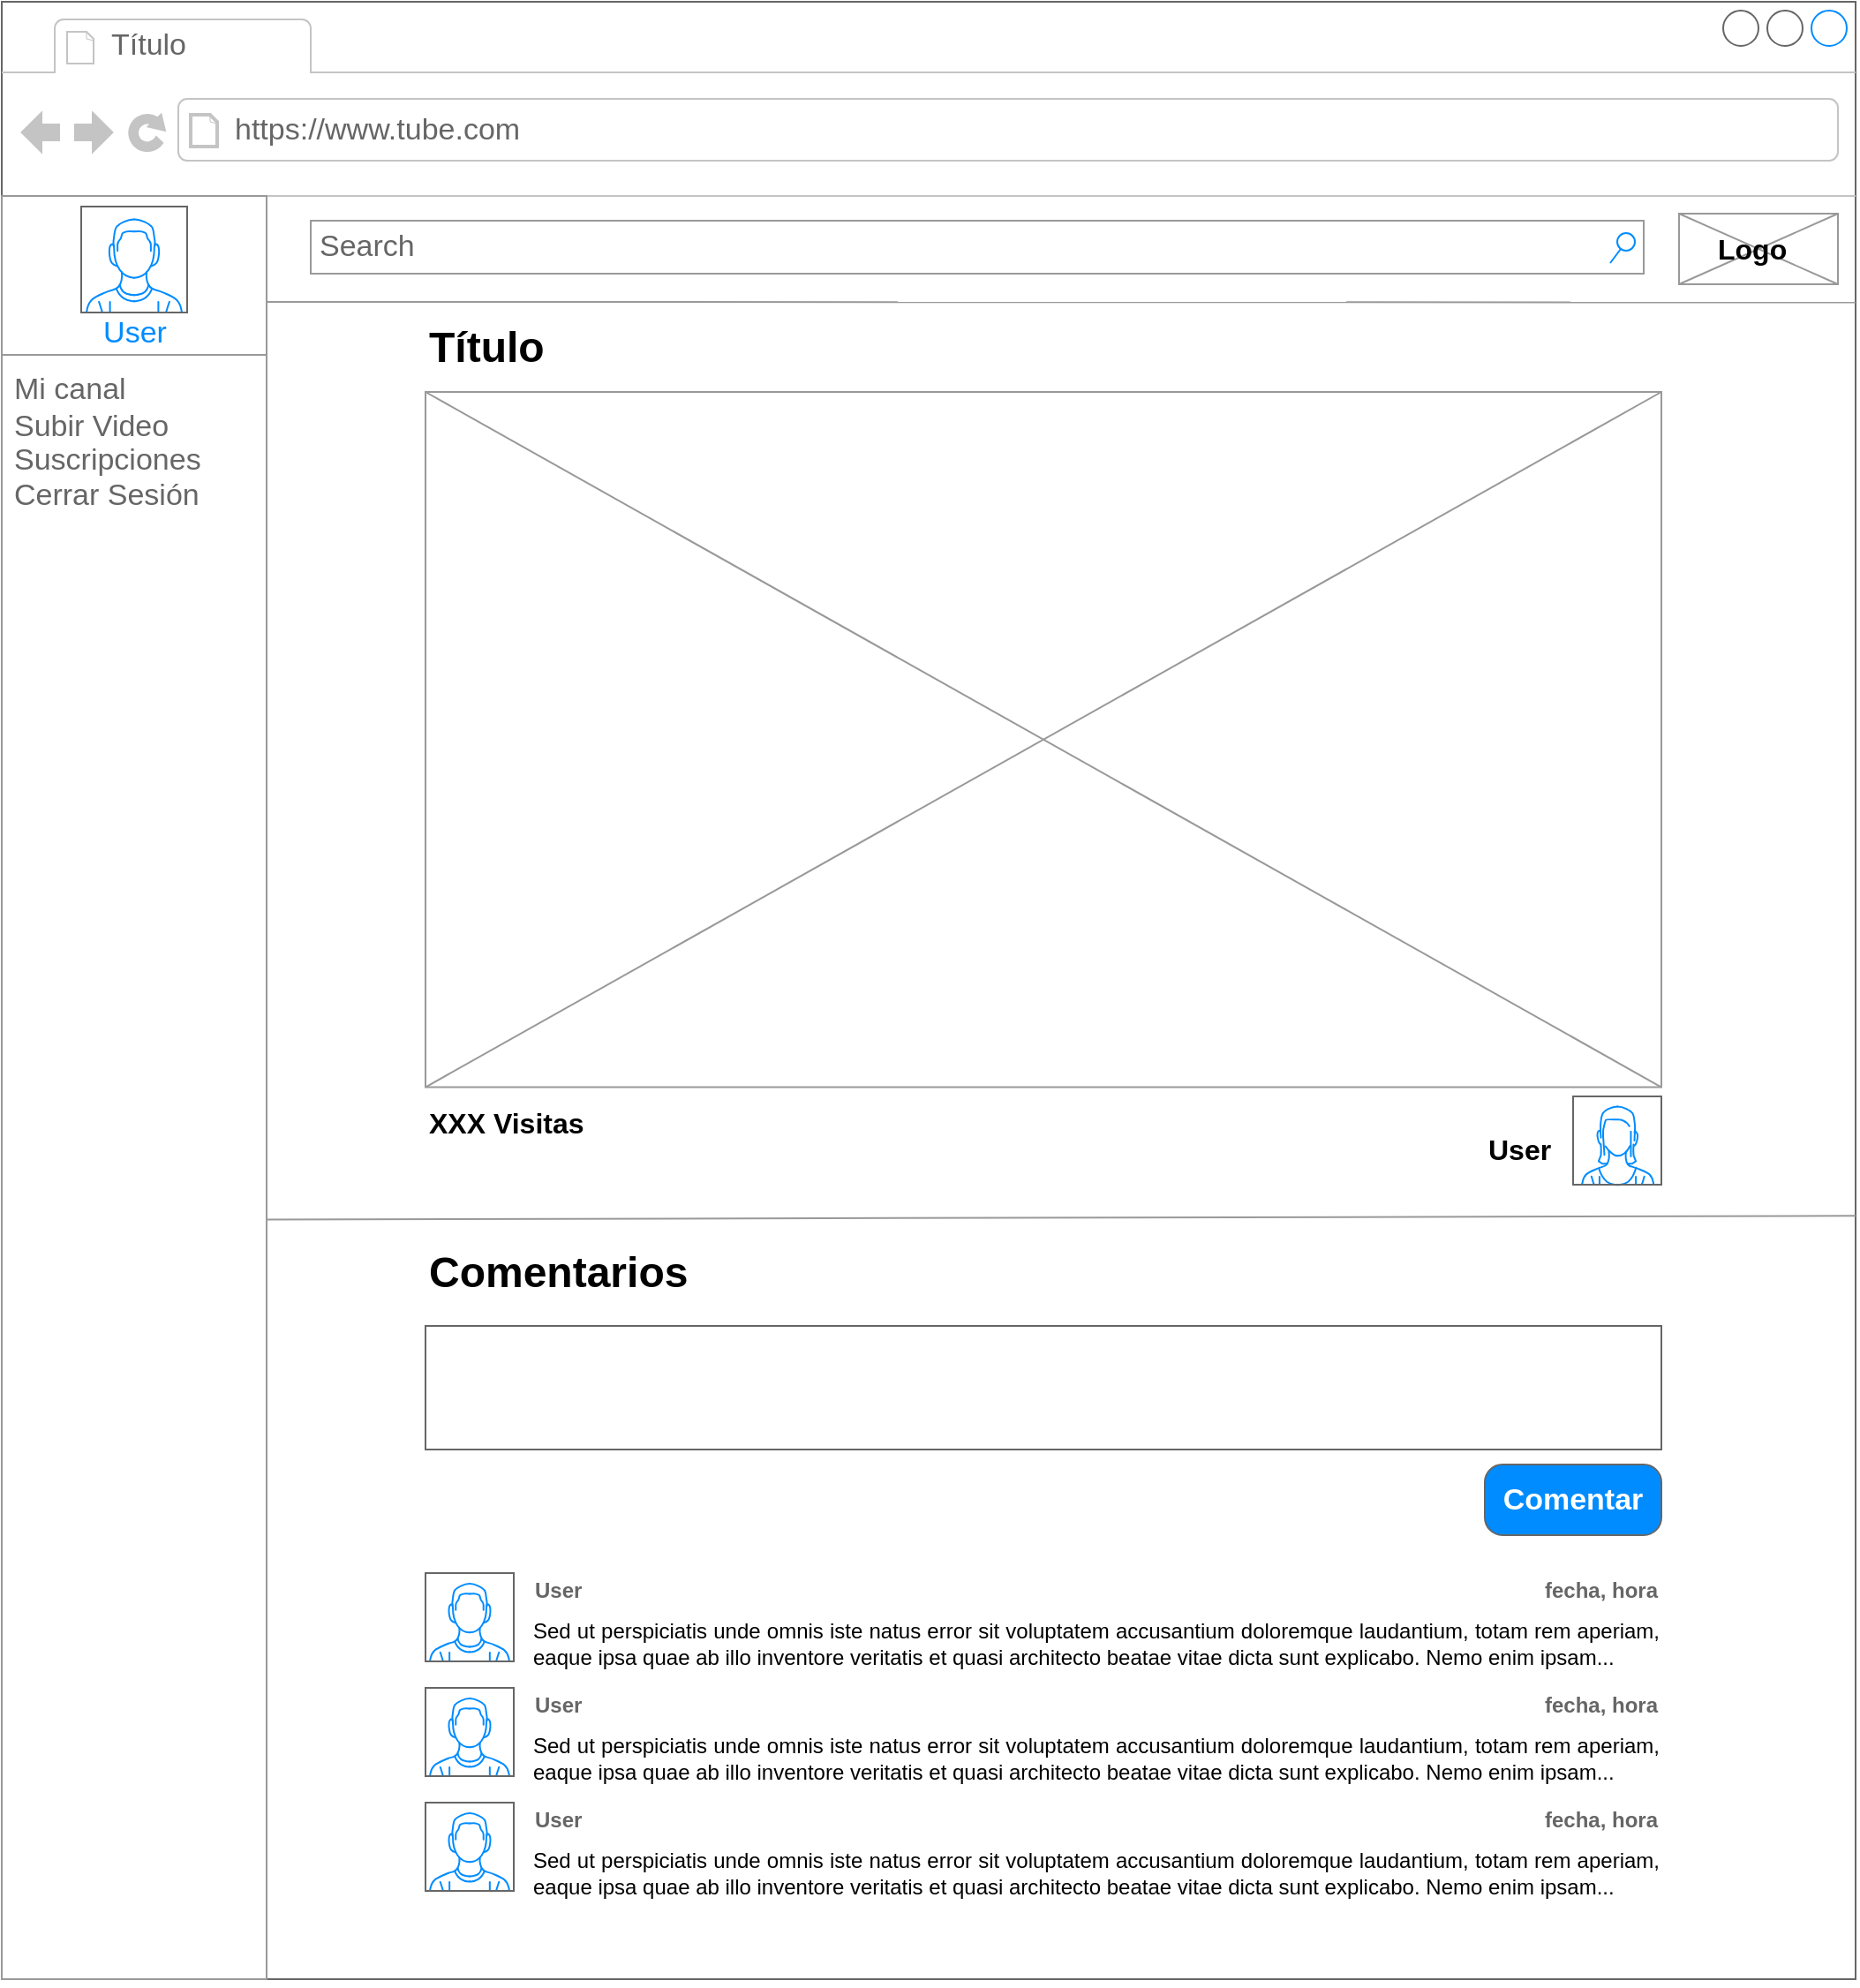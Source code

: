 <mxfile version="10.6.5" type="device"><diagram name="Page-1" id="2cc2dc42-3aac-f2a9-1cec-7a8b7cbee084"><mxGraphModel dx="2020" dy="1158" grid="1" gridSize="10" guides="1" tooltips="1" connect="1" arrows="1" fold="1" page="1" pageScale="1" pageWidth="1100" pageHeight="850" background="#ffffff" math="0" shadow="0"><root><mxCell id="0"/><mxCell id="1" parent="0"/><mxCell id="7026571954dc6520-1" value="" style="strokeWidth=1;shadow=0;dashed=0;align=center;html=1;shape=mxgraph.mockup.containers.browserWindow;rSize=0;fillColor=#ffffff;strokeColor=#666666;mainText=,;recursiveResize=0;rounded=0;labelBackgroundColor=none;fontFamily=Verdana;fontSize=12;fontColor=#000000;" parent="1" vertex="1"><mxGeometry x="30" y="20" width="1050" height="1120" as="geometry"/></mxCell><mxCell id="7026571954dc6520-2" value="Título" style="strokeWidth=1;shadow=0;dashed=0;align=center;html=1;shape=mxgraph.mockup.containers.anchor;fontSize=17;fontColor=#666666;align=left;" parent="7026571954dc6520-1" vertex="1"><mxGeometry x="60" y="12" width="110" height="26" as="geometry"/></mxCell><mxCell id="7026571954dc6520-3" value="https://www.tube.com" style="strokeWidth=1;shadow=0;dashed=0;align=center;html=1;shape=mxgraph.mockup.containers.anchor;rSize=0;fontSize=17;fontColor=#666666;align=left;" parent="7026571954dc6520-1" vertex="1"><mxGeometry x="130" y="60" width="250" height="26" as="geometry"/></mxCell><mxCell id="-4WWqoI9mab1eY8_YWy1-1" value="" style="strokeWidth=1;shadow=0;dashed=0;align=center;html=1;shape=mxgraph.mockup.forms.rrect;rSize=0;strokeColor=#999999;fillColor=#ffffff;" parent="7026571954dc6520-1" vertex="1"><mxGeometry y="110" width="150" height="1010" as="geometry"/></mxCell><mxCell id="-4WWqoI9mab1eY8_YWy1-2" value="User" style="strokeWidth=1;shadow=0;dashed=0;align=center;html=1;shape=mxgraph.mockup.forms.rrect;rSize=0;strokeColor=#999999;fontColor=#008cff;fontSize=17;fillColor=#ffffff;resizeWidth=1;verticalAlign=bottom;" parent="-4WWqoI9mab1eY8_YWy1-1" vertex="1"><mxGeometry width="150" height="90" relative="1" as="geometry"><mxPoint as="offset"/></mxGeometry></mxCell><mxCell id="-4WWqoI9mab1eY8_YWy1-4" value="Mi canal" style="strokeWidth=1;shadow=0;dashed=0;align=center;html=1;shape=mxgraph.mockup.forms.anchor;fontSize=17;fontColor=#666666;align=left;spacingLeft=5;resizeWidth=1;" parent="-4WWqoI9mab1eY8_YWy1-1" vertex="1"><mxGeometry width="150" height="20" relative="1" as="geometry"><mxPoint y="100" as="offset"/></mxGeometry></mxCell><mxCell id="-4WWqoI9mab1eY8_YWy1-6" value="Cerrar Sesión" style="strokeWidth=1;shadow=0;dashed=0;align=center;html=1;shape=mxgraph.mockup.forms.anchor;fontSize=17;fontColor=#666666;align=left;spacingLeft=5;resizeWidth=1;" parent="-4WWqoI9mab1eY8_YWy1-1" vertex="1"><mxGeometry width="150" height="20" relative="1" as="geometry"><mxPoint y="160" as="offset"/></mxGeometry></mxCell><mxCell id="-4WWqoI9mab1eY8_YWy1-5" value="Suscripciones" style="strokeWidth=1;shadow=0;dashed=0;align=center;html=1;shape=mxgraph.mockup.forms.rrect;rSize=0;fontSize=17;fontColor=#666666;align=left;spacingLeft=5;fillColor=none;strokeColor=none;resizeWidth=1;" parent="-4WWqoI9mab1eY8_YWy1-1" vertex="1"><mxGeometry width="150" height="20" relative="1" as="geometry"><mxPoint y="140" as="offset"/></mxGeometry></mxCell><mxCell id="-4WWqoI9mab1eY8_YWy1-7" value="" style="verticalLabelPosition=bottom;shadow=0;dashed=0;align=center;html=1;verticalAlign=top;strokeWidth=1;shape=mxgraph.mockup.containers.userMale;strokeColor=#666666;strokeColor2=#008cff;fillColor=#ffffff;" parent="-4WWqoI9mab1eY8_YWy1-1" vertex="1"><mxGeometry x="45" y="6" width="60" height="60" as="geometry"/></mxCell><mxCell id="-4WWqoI9mab1eY8_YWy1-60" value="Subir Video" style="text;html=1;strokeColor=none;fillColor=none;align=left;verticalAlign=middle;whiteSpace=wrap;rounded=0;fontSize=17;fontColor=#666666;" parent="-4WWqoI9mab1eY8_YWy1-1" vertex="1"><mxGeometry x="5" y="117.258" width="140" height="28.451" as="geometry"/></mxCell><mxCell id="-4WWqoI9mab1eY8_YWy1-10" value="" style="verticalLabelPosition=bottom;shadow=0;dashed=0;align=center;html=1;verticalAlign=top;strokeWidth=1;shape=mxgraph.mockup.graphics.simpleIcon;strokeColor=#999999;fillColor=#ffffff;aspect=fixed;" parent="7026571954dc6520-1" vertex="1"><mxGeometry x="240" y="221" width="700" height="393.76" as="geometry"/></mxCell><mxCell id="-4WWqoI9mab1eY8_YWy1-12" value="&lt;font style=&quot;font-size: 24px&quot;&gt;Título&lt;/font&gt;" style="text;html=1;strokeColor=none;fillColor=none;align=left;verticalAlign=middle;whiteSpace=wrap;rounded=0;fontStyle=1;fontSize=16;" parent="7026571954dc6520-1" vertex="1"><mxGeometry x="240" y="186" width="290" height="20" as="geometry"/></mxCell><mxCell id="-4WWqoI9mab1eY8_YWy1-17" value="" style="verticalLabelPosition=bottom;shadow=0;dashed=0;align=center;html=1;verticalAlign=top;strokeWidth=1;shape=mxgraph.mockup.containers.userFemale;strokeColor=#666666;strokeColor2=#008cff;fillColor=#ffffff;fontSize=16;" parent="7026571954dc6520-1" vertex="1"><mxGeometry x="890" y="620" width="50" height="50" as="geometry"/></mxCell><mxCell id="-4WWqoI9mab1eY8_YWy1-42" value="User" style="text;html=1;strokeColor=none;fillColor=none;align=left;verticalAlign=middle;whiteSpace=wrap;rounded=0;fontStyle=1;fontSize=16;" parent="7026571954dc6520-1" vertex="1"><mxGeometry x="840" y="640" width="50" height="20" as="geometry"/></mxCell><mxCell id="-4WWqoI9mab1eY8_YWy1-47" value="" style="endArrow=none;html=1;fontSize=16;entryX=1;entryY=0.152;entryDx=0;entryDy=0;entryPerimeter=0;strokeColor=#999999;" parent="7026571954dc6520-1" target="7026571954dc6520-1" edge="1"><mxGeometry width="50" height="50" relative="1" as="geometry"><mxPoint x="150" y="170" as="sourcePoint"/><mxPoint x="280" y="170" as="targetPoint"/></mxGeometry></mxCell><mxCell id="-4WWqoI9mab1eY8_YWy1-48" value="" style="verticalLabelPosition=bottom;shadow=0;dashed=0;align=center;html=1;verticalAlign=top;strokeWidth=1;shape=mxgraph.mockup.graphics.simpleIcon;strokeColor=#999999;fillColor=#ffffff;fontSize=16;" parent="7026571954dc6520-1" vertex="1"><mxGeometry x="950" y="120" width="90" height="40" as="geometry"/></mxCell><mxCell id="-4WWqoI9mab1eY8_YWy1-49" value="&lt;div align=&quot;center&quot;&gt;Logo&lt;/div&gt;" style="text;html=1;strokeColor=none;fillColor=none;align=left;verticalAlign=middle;whiteSpace=wrap;rounded=0;fontStyle=1;fontSize=16;" parent="7026571954dc6520-1" vertex="1"><mxGeometry x="970" y="130" width="50" height="20" as="geometry"/></mxCell><mxCell id="-4WWqoI9mab1eY8_YWy1-51" value="Search" style="strokeWidth=1;shadow=0;dashed=0;align=center;html=1;shape=mxgraph.mockup.forms.searchBox;strokeColor=#999999;mainText=;fillColor=#ffffff;strokeColor2=#008cff;fontColor=#666666;fontSize=17;align=left;spacingLeft=3;" parent="7026571954dc6520-1" vertex="1"><mxGeometry x="175" y="124" width="755" height="30" as="geometry"/></mxCell><mxCell id="i3YQvYvfQ9uurUKv4d9i-1" value="" style="strokeWidth=1;shadow=0;dashed=0;align=center;html=1;shape=mxgraph.mockup.text.textBox;fillColor=#ffffff;fontColor=#666666;align=left;fontSize=17;spacingLeft=4;spacingTop=-3;strokeColor=#666666;mainText=" vertex="1" parent="7026571954dc6520-1"><mxGeometry x="240" y="750" width="700" height="70" as="geometry"/></mxCell><mxCell id="i3YQvYvfQ9uurUKv4d9i-3" value="" style="endArrow=none;html=1;fontSize=16;strokeColor=#999999;exitX=1.002;exitY=0.574;exitDx=0;exitDy=0;exitPerimeter=0;entryX=1;entryY=0.614;entryDx=0;entryDy=0;entryPerimeter=0;" edge="1" parent="7026571954dc6520-1" source="-4WWqoI9mab1eY8_YWy1-1" target="7026571954dc6520-1"><mxGeometry width="50" height="50" relative="1" as="geometry"><mxPoint x="150" y="649.5" as="sourcePoint"/><mxPoint x="1053" y="672" as="targetPoint"/></mxGeometry></mxCell><mxCell id="i3YQvYvfQ9uurUKv4d9i-4" value="&lt;font style=&quot;font-size: 24px&quot;&gt;Comentarios&lt;/font&gt;" style="text;html=1;strokeColor=none;fillColor=none;align=left;verticalAlign=middle;whiteSpace=wrap;rounded=0;fontStyle=1;fontSize=16;" vertex="1" parent="7026571954dc6520-1"><mxGeometry x="240" y="710" width="290" height="20" as="geometry"/></mxCell><mxCell id="i3YQvYvfQ9uurUKv4d9i-5" value="Comentar" style="strokeWidth=1;shadow=0;dashed=0;align=center;html=1;shape=mxgraph.mockup.buttons.button;strokeColor=#666666;fontColor=#ffffff;mainText=;buttonStyle=round;fontSize=17;fontStyle=1;fillColor=#008cff;whiteSpace=wrap;" vertex="1" parent="7026571954dc6520-1"><mxGeometry x="840" y="828.5" width="100" height="40" as="geometry"/></mxCell><mxCell id="i3YQvYvfQ9uurUKv4d9i-6" value="&lt;div style=&quot;font-size: 16px&quot;&gt;XXX Visitas&lt;br style=&quot;font-size: 16px&quot;&gt;&lt;/div&gt;" style="text;html=1;strokeColor=none;fillColor=none;align=left;verticalAlign=middle;whiteSpace=wrap;rounded=0;fontStyle=1;fontSize=16;" vertex="1" parent="7026571954dc6520-1"><mxGeometry x="240" y="625" width="290" height="20" as="geometry"/></mxCell><mxCell id="i3YQvYvfQ9uurUKv4d9i-7" value="" style="shape=image;html=1;verticalAlign=top;verticalLabelPosition=bottom;labelBackgroundColor=#ffffff;imageAspect=0;aspect=fixed;image=https://cdn4.iconfinder.com/data/icons/materia-social-free/24/038_031_like_social_network_friends_android_material-128.png;fillColor=none;" vertex="1" parent="7026571954dc6520-1"><mxGeometry x="240" y="645" width="40" height="40" as="geometry"/></mxCell><mxCell id="i3YQvYvfQ9uurUKv4d9i-8" value="" style="shape=image;html=1;verticalAlign=top;verticalLabelPosition=bottom;labelBackgroundColor=#ffffff;imageAspect=0;aspect=fixed;image=https://cdn4.iconfinder.com/data/icons/materia-social-free/24/038_031_like_social_network_friends_android_material-128.png;fillColor=none;direction=west;" vertex="1" parent="7026571954dc6520-1"><mxGeometry x="290" y="645" width="40" height="40" as="geometry"/></mxCell><mxCell id="i3YQvYvfQ9uurUKv4d9i-9" value="" style="verticalLabelPosition=bottom;shadow=0;dashed=0;align=center;html=1;verticalAlign=top;strokeWidth=1;shape=mxgraph.mockup.containers.userMale;strokeColor=#666666;strokeColor2=#008cff;fillColor=#ffffff;labelBackgroundColor=#80FF00;" vertex="1" parent="7026571954dc6520-1"><mxGeometry x="240" y="890" width="50" height="50" as="geometry"/></mxCell><mxCell id="i3YQvYvfQ9uurUKv4d9i-10" value="&lt;div align=&quot;justify&quot;&gt;Sed ut perspiciatis unde omnis iste natus error sit voluptatem accusantium doloremque laudantium, totam rem aperiam, eaque ipsa quae ab illo inventore veritatis et quasi architecto beatae vitae dicta sunt explicabo. Nemo enim ipsam...&lt;br&gt;&lt;/div&gt;" style="text;html=1;strokeColor=none;fillColor=none;align=center;verticalAlign=middle;whiteSpace=wrap;rounded=0;labelBackgroundColor=none;" vertex="1" parent="7026571954dc6520-1"><mxGeometry x="300" y="910" width="640" height="40" as="geometry"/></mxCell><mxCell id="i3YQvYvfQ9uurUKv4d9i-11" value="&lt;font color=&quot;#666666&quot;&gt;&lt;b&gt;fecha, hora&lt;/b&gt;&lt;/font&gt;" style="text;html=1;strokeColor=none;fillColor=none;align=right;verticalAlign=middle;whiteSpace=wrap;rounded=0;labelBackgroundColor=none;" vertex="1" parent="7026571954dc6520-1"><mxGeometry x="860" y="890" width="80" height="20" as="geometry"/></mxCell><mxCell id="i3YQvYvfQ9uurUKv4d9i-12" value="&lt;div align=&quot;left&quot;&gt;User&lt;/div&gt;" style="text;html=1;strokeColor=none;fillColor=none;align=left;verticalAlign=middle;whiteSpace=wrap;rounded=0;labelBackgroundColor=none;fontColor=#666666;fontStyle=1" vertex="1" parent="7026571954dc6520-1"><mxGeometry x="300" y="890" width="80" height="20" as="geometry"/></mxCell><mxCell id="i3YQvYvfQ9uurUKv4d9i-13" value="" style="verticalLabelPosition=bottom;shadow=0;dashed=0;align=center;html=1;verticalAlign=top;strokeWidth=1;shape=mxgraph.mockup.containers.userMale;strokeColor=#666666;strokeColor2=#008cff;fillColor=#ffffff;labelBackgroundColor=#80FF00;" vertex="1" parent="7026571954dc6520-1"><mxGeometry x="240" y="955" width="50" height="50" as="geometry"/></mxCell><mxCell id="i3YQvYvfQ9uurUKv4d9i-14" value="&lt;div align=&quot;justify&quot;&gt;Sed ut perspiciatis unde omnis iste natus error sit voluptatem accusantium doloremque laudantium, totam rem aperiam, eaque ipsa quae ab illo inventore veritatis et quasi architecto beatae vitae dicta sunt explicabo. Nemo enim ipsam...&lt;br&gt;&lt;/div&gt;" style="text;html=1;strokeColor=none;fillColor=none;align=center;verticalAlign=middle;whiteSpace=wrap;rounded=0;labelBackgroundColor=none;" vertex="1" parent="7026571954dc6520-1"><mxGeometry x="300" y="975" width="640" height="40" as="geometry"/></mxCell><mxCell id="i3YQvYvfQ9uurUKv4d9i-15" value="&lt;font color=&quot;#666666&quot;&gt;&lt;b&gt;fecha, hora&lt;/b&gt;&lt;/font&gt;" style="text;html=1;strokeColor=none;fillColor=none;align=right;verticalAlign=middle;whiteSpace=wrap;rounded=0;labelBackgroundColor=none;" vertex="1" parent="7026571954dc6520-1"><mxGeometry x="860" y="955" width="80" height="20" as="geometry"/></mxCell><mxCell id="i3YQvYvfQ9uurUKv4d9i-16" value="&lt;div align=&quot;left&quot;&gt;User&lt;/div&gt;" style="text;html=1;strokeColor=none;fillColor=none;align=left;verticalAlign=middle;whiteSpace=wrap;rounded=0;labelBackgroundColor=none;fontColor=#666666;fontStyle=1" vertex="1" parent="7026571954dc6520-1"><mxGeometry x="300" y="955" width="80" height="20" as="geometry"/></mxCell><mxCell id="i3YQvYvfQ9uurUKv4d9i-17" value="" style="verticalLabelPosition=bottom;shadow=0;dashed=0;align=center;html=1;verticalAlign=top;strokeWidth=1;shape=mxgraph.mockup.containers.userMale;strokeColor=#666666;strokeColor2=#008cff;fillColor=#ffffff;labelBackgroundColor=#80FF00;" vertex="1" parent="7026571954dc6520-1"><mxGeometry x="240" y="1020" width="50" height="50" as="geometry"/></mxCell><mxCell id="i3YQvYvfQ9uurUKv4d9i-18" value="&lt;div align=&quot;justify&quot;&gt;Sed ut perspiciatis unde omnis iste natus error sit voluptatem accusantium doloremque laudantium, totam rem aperiam, eaque ipsa quae ab illo inventore veritatis et quasi architecto beatae vitae dicta sunt explicabo. Nemo enim ipsam...&lt;br&gt;&lt;/div&gt;" style="text;html=1;strokeColor=none;fillColor=none;align=center;verticalAlign=middle;whiteSpace=wrap;rounded=0;labelBackgroundColor=none;" vertex="1" parent="7026571954dc6520-1"><mxGeometry x="300" y="1040" width="640" height="40" as="geometry"/></mxCell><mxCell id="i3YQvYvfQ9uurUKv4d9i-19" value="&lt;font color=&quot;#666666&quot;&gt;&lt;b&gt;fecha, hora&lt;/b&gt;&lt;/font&gt;" style="text;html=1;strokeColor=none;fillColor=none;align=right;verticalAlign=middle;whiteSpace=wrap;rounded=0;labelBackgroundColor=none;" vertex="1" parent="7026571954dc6520-1"><mxGeometry x="860" y="1020" width="80" height="20" as="geometry"/></mxCell><mxCell id="i3YQvYvfQ9uurUKv4d9i-20" value="&lt;div align=&quot;left&quot;&gt;User&lt;/div&gt;" style="text;html=1;strokeColor=none;fillColor=none;align=left;verticalAlign=middle;whiteSpace=wrap;rounded=0;labelBackgroundColor=none;fontColor=#666666;fontStyle=1" vertex="1" parent="7026571954dc6520-1"><mxGeometry x="300" y="1020" width="80" height="20" as="geometry"/></mxCell><mxCell id="i3YQvYvfQ9uurUKv4d9i-21" value="" style="shape=image;html=1;verticalAlign=top;verticalLabelPosition=bottom;labelBackgroundColor=#ffffff;imageAspect=0;aspect=fixed;image=https://cdn3.iconfinder.com/data/icons/google-material-design-icons/48/ic_expand_more_48px-128.png;fillColor=none;fontColor=#666666;align=left;" vertex="1" parent="1"><mxGeometry x="598" y="1100" width="44" height="44" as="geometry"/></mxCell></root></mxGraphModel></diagram></mxfile>